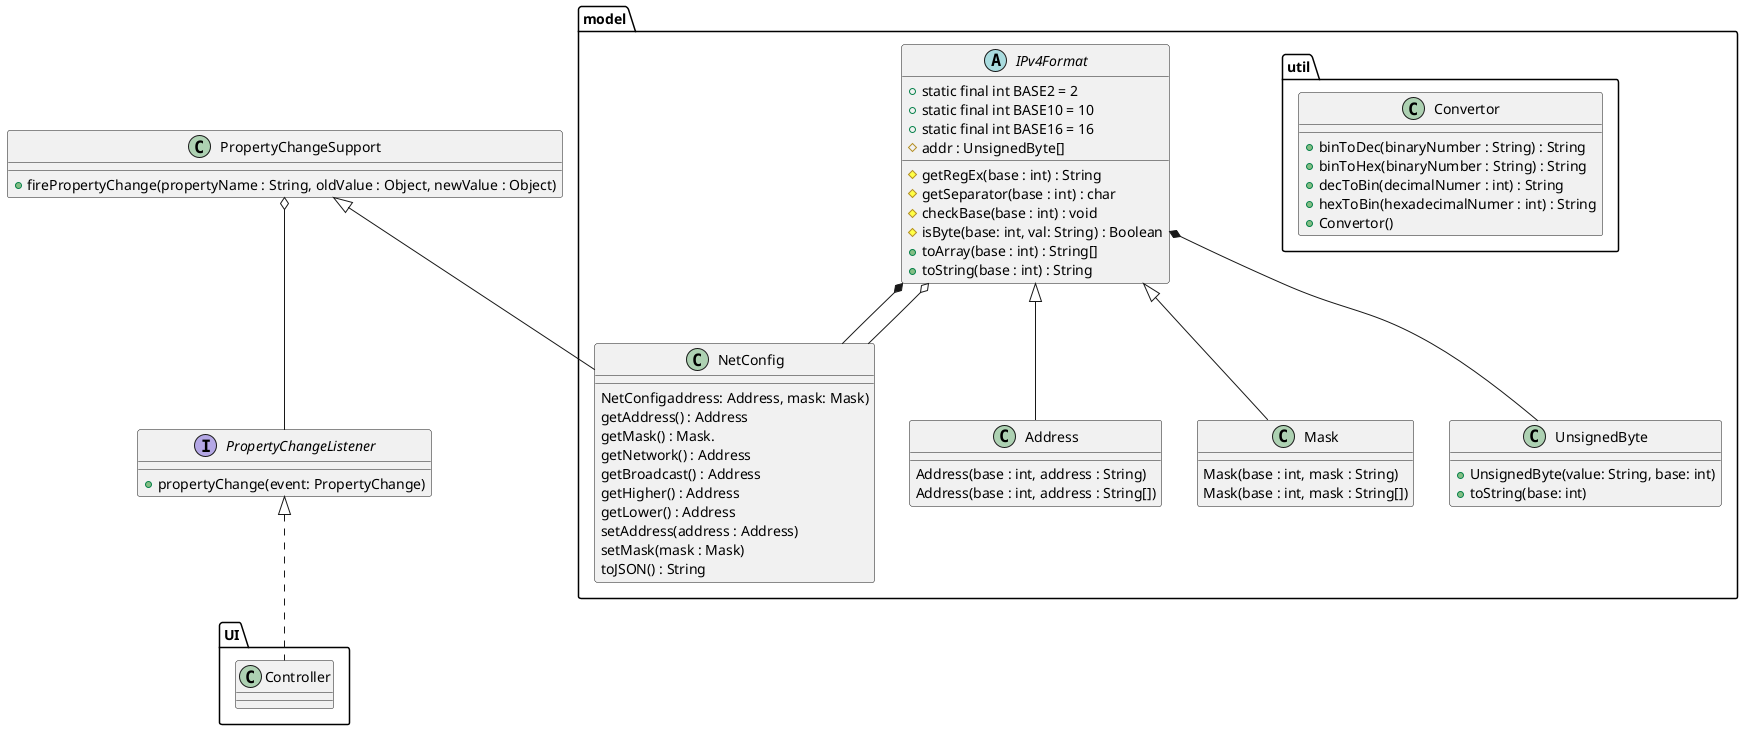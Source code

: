 @startuml

package model {
    class NetConfig {
        NetConfigaddress: Address, mask: Mask)
        getAddress() : Address
        getMask() : Mask.
        getNetwork() : Address
        getBroadcast() : Address
        getHigher() : Address
        getLower() : Address
        setAddress(address : Address)
        setMask(mask : Mask)
        toJSON() : String
    }

    abstract IPv4Format {
        + static final int BASE2 = 2
        + static final int BASE10 = 10
        + static final int BASE16 = 16
        # addr : UnsignedByte[]
        # getRegEx(base : int) : String
        # getSeparator(base : int) : char
        # checkBase(base : int) : void
        # isByte(base: int, val: String) : Boolean
        + toArray(base : int) : String[]
        + toString(base : int) : String
    }

   class Address {
       Address(base : int, address : String)
       Address(base : int, address : String[])
   }

   class Mask {
       Mask(base : int, mask : String)
       Mask(base : int, mask : String[])
   }

   class UnsignedByte {
       + UnsignedByte(value: String, base: int)
       + toString(base: int)
   }

    package util {
        class Convertor {
            + binToDec(binaryNumber : String) : String
            + binToHex(binaryNumber : String) : String
            + decToBin(decimalNumer : int) : String
            + hexToBin(hexadecimalNumer : int) : String
            + Convertor()
        }
    }

    IPv4Format *-- UnsignedByte

    IPv4Format <|-- Address
    IPv4Format <|-- Mask

    IPv4Format *-- NetConfig
    IPv4Format o-- NetConfig

}

package UI {
    class Controller {

    }
}

class PropertyChangeSupport {
    + firePropertyChange(propertyName : String, oldValue : Object, newValue : Object)
}

interface PropertyChangeListener {
    + propertyChange(event: PropertyChange)
}

PropertyChangeSupport <|-- NetConfig
PropertyChangeListener <|.. Controller
PropertyChangeSupport o-- PropertyChangeListener

@enduml